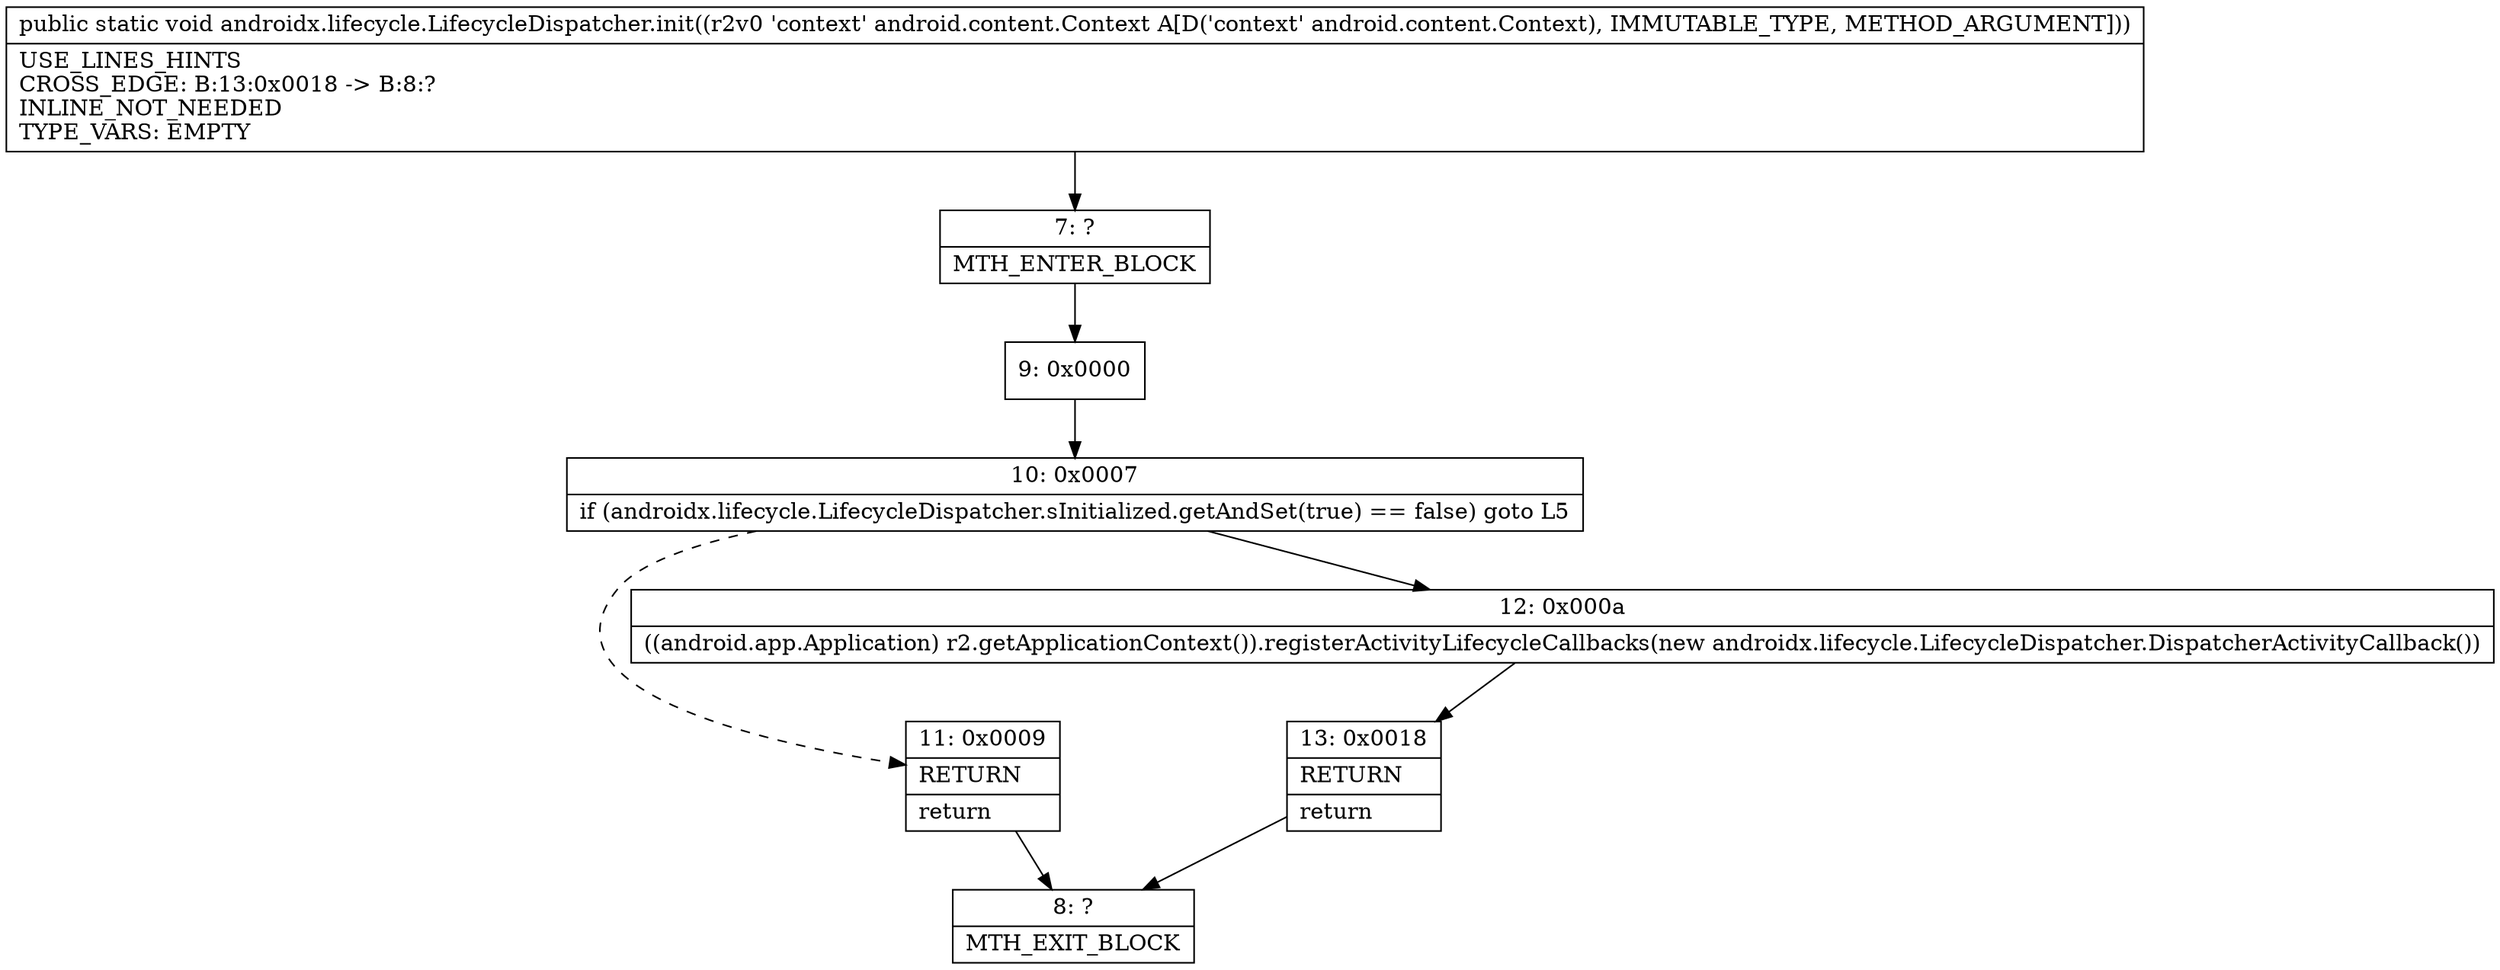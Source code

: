 digraph "CFG forandroidx.lifecycle.LifecycleDispatcher.init(Landroid\/content\/Context;)V" {
Node_7 [shape=record,label="{7\:\ ?|MTH_ENTER_BLOCK\l}"];
Node_9 [shape=record,label="{9\:\ 0x0000}"];
Node_10 [shape=record,label="{10\:\ 0x0007|if (androidx.lifecycle.LifecycleDispatcher.sInitialized.getAndSet(true) == false) goto L5\l}"];
Node_11 [shape=record,label="{11\:\ 0x0009|RETURN\l|return\l}"];
Node_8 [shape=record,label="{8\:\ ?|MTH_EXIT_BLOCK\l}"];
Node_12 [shape=record,label="{12\:\ 0x000a|((android.app.Application) r2.getApplicationContext()).registerActivityLifecycleCallbacks(new androidx.lifecycle.LifecycleDispatcher.DispatcherActivityCallback())\l}"];
Node_13 [shape=record,label="{13\:\ 0x0018|RETURN\l|return\l}"];
MethodNode[shape=record,label="{public static void androidx.lifecycle.LifecycleDispatcher.init((r2v0 'context' android.content.Context A[D('context' android.content.Context), IMMUTABLE_TYPE, METHOD_ARGUMENT]))  | USE_LINES_HINTS\lCROSS_EDGE: B:13:0x0018 \-\> B:8:?\lINLINE_NOT_NEEDED\lTYPE_VARS: EMPTY\l}"];
MethodNode -> Node_7;Node_7 -> Node_9;
Node_9 -> Node_10;
Node_10 -> Node_11[style=dashed];
Node_10 -> Node_12;
Node_11 -> Node_8;
Node_12 -> Node_13;
Node_13 -> Node_8;
}

